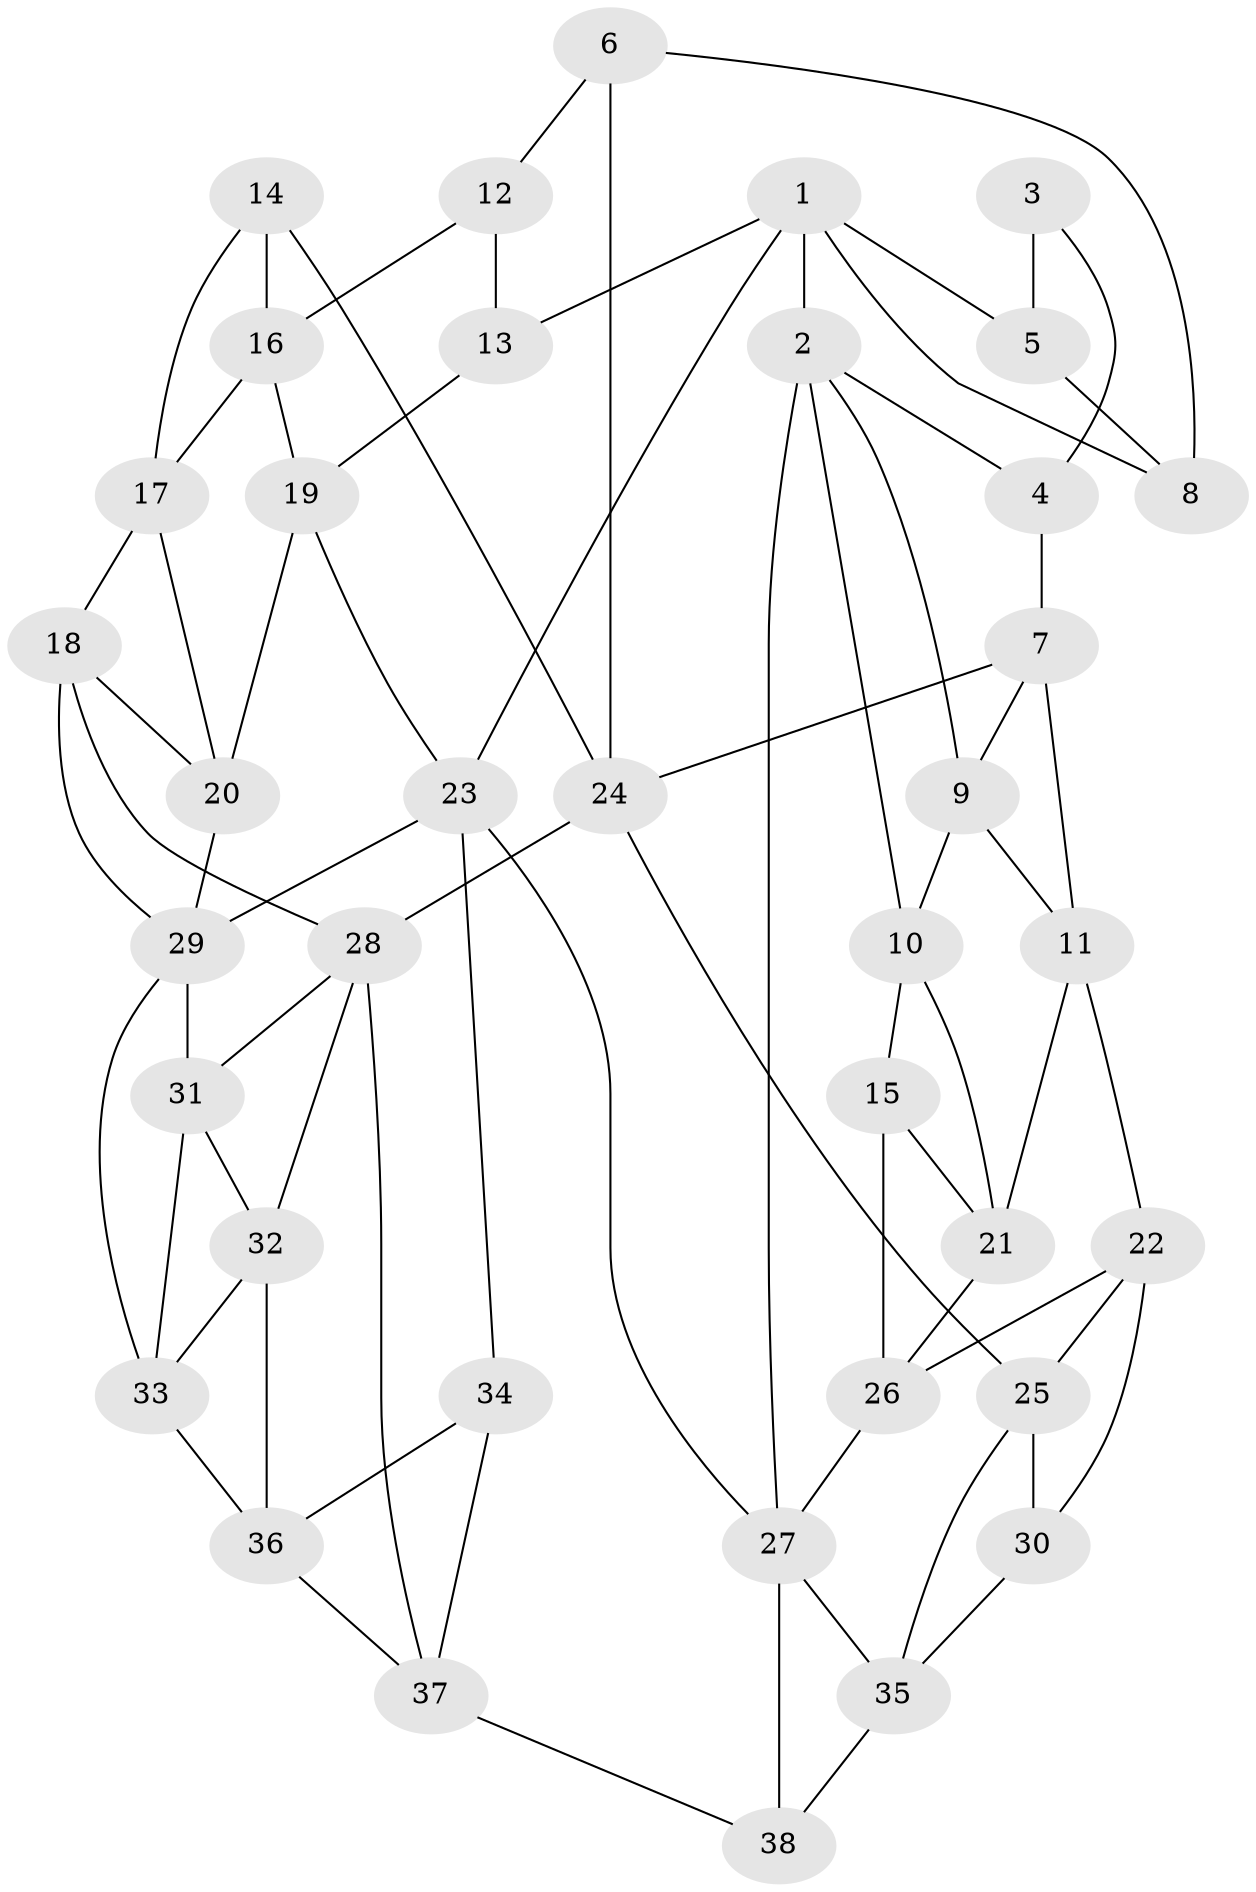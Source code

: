 // original degree distribution, {3: 0.039473684210526314, 4: 0.2236842105263158, 6: 0.2236842105263158, 5: 0.5131578947368421}
// Generated by graph-tools (version 1.1) at 2025/51/03/09/25 03:51:02]
// undirected, 38 vertices, 73 edges
graph export_dot {
graph [start="1"]
  node [color=gray90,style=filled];
  1;
  2;
  3;
  4;
  5;
  6;
  7;
  8;
  9;
  10;
  11;
  12;
  13;
  14;
  15;
  16;
  17;
  18;
  19;
  20;
  21;
  22;
  23;
  24;
  25;
  26;
  27;
  28;
  29;
  30;
  31;
  32;
  33;
  34;
  35;
  36;
  37;
  38;
  1 -- 2 [weight=1.0];
  1 -- 5 [weight=1.0];
  1 -- 8 [weight=1.0];
  1 -- 13 [weight=1.0];
  1 -- 23 [weight=1.0];
  2 -- 4 [weight=1.0];
  2 -- 9 [weight=1.0];
  2 -- 10 [weight=1.0];
  2 -- 27 [weight=1.0];
  3 -- 4 [weight=1.0];
  3 -- 5 [weight=2.0];
  4 -- 7 [weight=1.0];
  5 -- 8 [weight=1.0];
  6 -- 8 [weight=1.0];
  6 -- 12 [weight=1.0];
  6 -- 24 [weight=1.0];
  7 -- 9 [weight=1.0];
  7 -- 11 [weight=1.0];
  7 -- 24 [weight=1.0];
  9 -- 10 [weight=1.0];
  9 -- 11 [weight=1.0];
  10 -- 15 [weight=1.0];
  10 -- 21 [weight=1.0];
  11 -- 21 [weight=1.0];
  11 -- 22 [weight=1.0];
  12 -- 13 [weight=1.0];
  12 -- 16 [weight=1.0];
  13 -- 19 [weight=1.0];
  14 -- 16 [weight=1.0];
  14 -- 17 [weight=1.0];
  14 -- 24 [weight=1.0];
  15 -- 21 [weight=1.0];
  15 -- 26 [weight=1.0];
  16 -- 17 [weight=1.0];
  16 -- 19 [weight=1.0];
  17 -- 18 [weight=1.0];
  17 -- 20 [weight=1.0];
  18 -- 20 [weight=1.0];
  18 -- 28 [weight=1.0];
  18 -- 29 [weight=1.0];
  19 -- 20 [weight=1.0];
  19 -- 23 [weight=1.0];
  20 -- 29 [weight=1.0];
  21 -- 26 [weight=1.0];
  22 -- 25 [weight=1.0];
  22 -- 26 [weight=1.0];
  22 -- 30 [weight=1.0];
  23 -- 27 [weight=1.0];
  23 -- 29 [weight=1.0];
  23 -- 34 [weight=1.0];
  24 -- 25 [weight=1.0];
  24 -- 28 [weight=2.0];
  25 -- 30 [weight=1.0];
  25 -- 35 [weight=1.0];
  26 -- 27 [weight=1.0];
  27 -- 35 [weight=1.0];
  27 -- 38 [weight=1.0];
  28 -- 31 [weight=1.0];
  28 -- 32 [weight=1.0];
  28 -- 37 [weight=1.0];
  29 -- 31 [weight=1.0];
  29 -- 33 [weight=1.0];
  30 -- 35 [weight=1.0];
  31 -- 32 [weight=1.0];
  31 -- 33 [weight=1.0];
  32 -- 33 [weight=1.0];
  32 -- 36 [weight=1.0];
  33 -- 36 [weight=1.0];
  34 -- 36 [weight=1.0];
  34 -- 37 [weight=1.0];
  35 -- 38 [weight=1.0];
  36 -- 37 [weight=1.0];
  37 -- 38 [weight=1.0];
}
